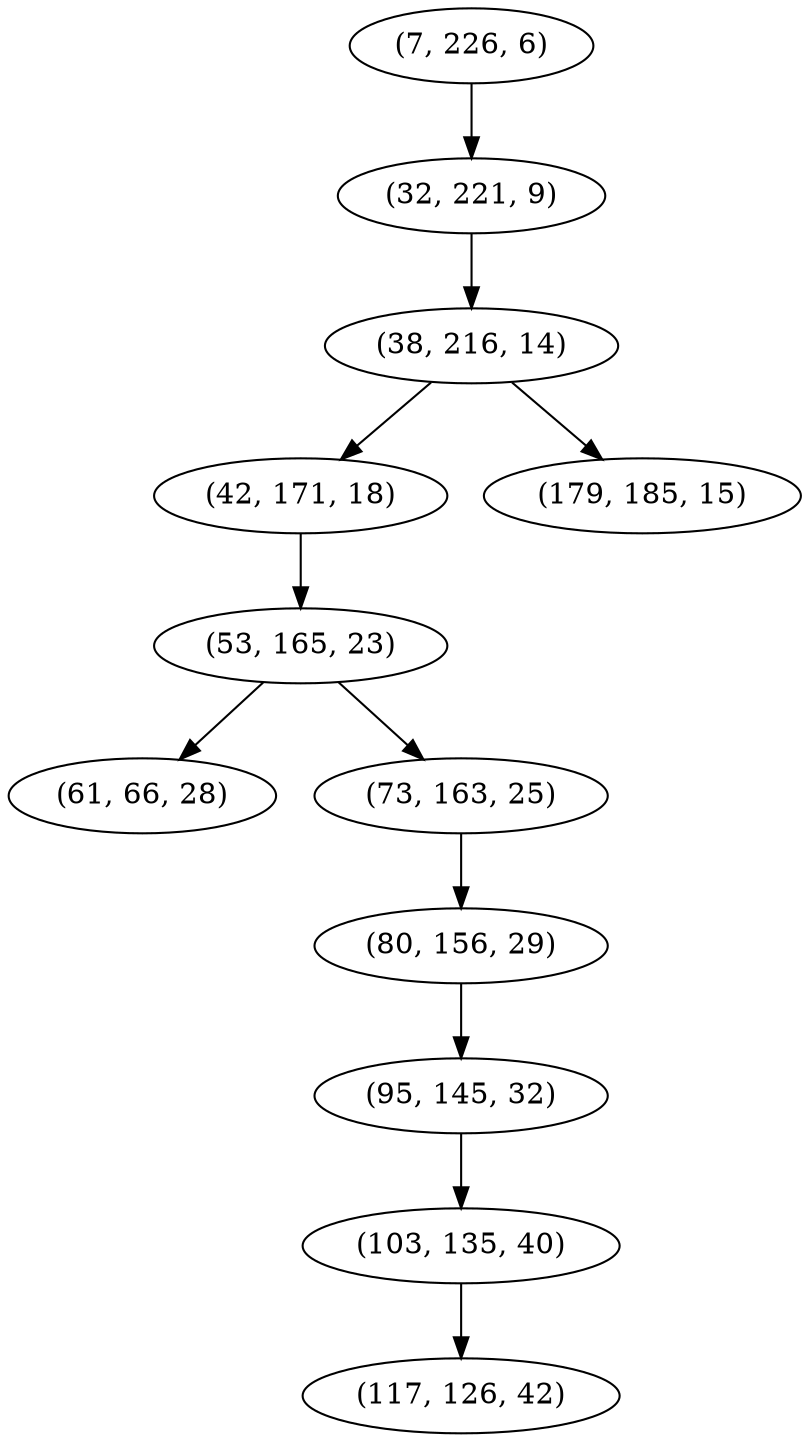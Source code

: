 digraph tree {
    "(7, 226, 6)";
    "(32, 221, 9)";
    "(38, 216, 14)";
    "(42, 171, 18)";
    "(53, 165, 23)";
    "(61, 66, 28)";
    "(73, 163, 25)";
    "(80, 156, 29)";
    "(95, 145, 32)";
    "(103, 135, 40)";
    "(117, 126, 42)";
    "(179, 185, 15)";
    "(7, 226, 6)" -> "(32, 221, 9)";
    "(32, 221, 9)" -> "(38, 216, 14)";
    "(38, 216, 14)" -> "(42, 171, 18)";
    "(38, 216, 14)" -> "(179, 185, 15)";
    "(42, 171, 18)" -> "(53, 165, 23)";
    "(53, 165, 23)" -> "(61, 66, 28)";
    "(53, 165, 23)" -> "(73, 163, 25)";
    "(73, 163, 25)" -> "(80, 156, 29)";
    "(80, 156, 29)" -> "(95, 145, 32)";
    "(95, 145, 32)" -> "(103, 135, 40)";
    "(103, 135, 40)" -> "(117, 126, 42)";
}
